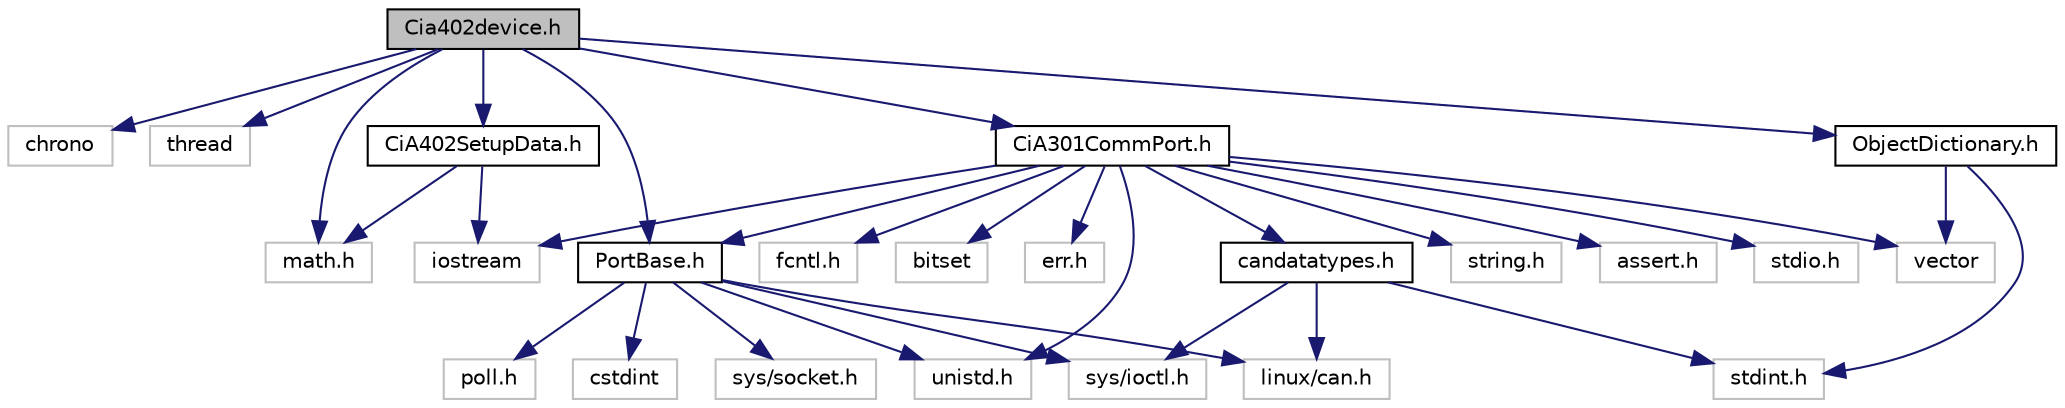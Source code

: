digraph "Cia402device.h"
{
  bgcolor="transparent";
  edge [fontname="Helvetica",fontsize="10",labelfontname="Helvetica",labelfontsize="10"];
  node [fontname="Helvetica",fontsize="10",shape=record];
  Node1 [label="Cia402device.h",height=0.2,width=0.4,color="black", fillcolor="grey75", style="filled", fontcolor="black"];
  Node1 -> Node2 [color="midnightblue",fontsize="10",style="solid"];
  Node2 [label="chrono",height=0.2,width=0.4,color="grey75"];
  Node1 -> Node3 [color="midnightblue",fontsize="10",style="solid"];
  Node3 [label="thread",height=0.2,width=0.4,color="grey75"];
  Node1 -> Node4 [color="midnightblue",fontsize="10",style="solid"];
  Node4 [label="math.h",height=0.2,width=0.4,color="grey75"];
  Node1 -> Node5 [color="midnightblue",fontsize="10",style="solid"];
  Node5 [label="CiA301CommPort.h",height=0.2,width=0.4,color="black",URL="$CiA301CommPort_8h.html"];
  Node5 -> Node6 [color="midnightblue",fontsize="10",style="solid"];
  Node6 [label="iostream",height=0.2,width=0.4,color="grey75"];
  Node5 -> Node7 [color="midnightblue",fontsize="10",style="solid"];
  Node7 [label="bitset",height=0.2,width=0.4,color="grey75"];
  Node5 -> Node8 [color="midnightblue",fontsize="10",style="solid"];
  Node8 [label="err.h",height=0.2,width=0.4,color="grey75"];
  Node5 -> Node9 [color="midnightblue",fontsize="10",style="solid"];
  Node9 [label="unistd.h",height=0.2,width=0.4,color="grey75"];
  Node5 -> Node10 [color="midnightblue",fontsize="10",style="solid"];
  Node10 [label="vector",height=0.2,width=0.4,color="grey75"];
  Node5 -> Node11 [color="midnightblue",fontsize="10",style="solid"];
  Node11 [label="string.h",height=0.2,width=0.4,color="grey75"];
  Node5 -> Node12 [color="midnightblue",fontsize="10",style="solid"];
  Node12 [label="assert.h",height=0.2,width=0.4,color="grey75"];
  Node5 -> Node13 [color="midnightblue",fontsize="10",style="solid"];
  Node13 [label="stdio.h",height=0.2,width=0.4,color="grey75"];
  Node5 -> Node14 [color="midnightblue",fontsize="10",style="solid"];
  Node14 [label="fcntl.h",height=0.2,width=0.4,color="grey75"];
  Node5 -> Node15 [color="midnightblue",fontsize="10",style="solid"];
  Node15 [label="candatatypes.h",height=0.2,width=0.4,color="black",URL="$candatatypes_8h.html"];
  Node15 -> Node16 [color="midnightblue",fontsize="10",style="solid"];
  Node16 [label="linux/can.h",height=0.2,width=0.4,color="grey75"];
  Node15 -> Node17 [color="midnightblue",fontsize="10",style="solid"];
  Node17 [label="sys/ioctl.h",height=0.2,width=0.4,color="grey75"];
  Node15 -> Node18 [color="midnightblue",fontsize="10",style="solid"];
  Node18 [label="stdint.h",height=0.2,width=0.4,color="grey75"];
  Node5 -> Node19 [color="midnightblue",fontsize="10",style="solid"];
  Node19 [label="PortBase.h",height=0.2,width=0.4,color="black",URL="$PortBase_8h.html"];
  Node19 -> Node20 [color="midnightblue",fontsize="10",style="solid"];
  Node20 [label="cstdint",height=0.2,width=0.4,color="grey75"];
  Node19 -> Node9 [color="midnightblue",fontsize="10",style="solid"];
  Node19 -> Node21 [color="midnightblue",fontsize="10",style="solid"];
  Node21 [label="sys/socket.h",height=0.2,width=0.4,color="grey75"];
  Node19 -> Node22 [color="midnightblue",fontsize="10",style="solid"];
  Node22 [label="poll.h",height=0.2,width=0.4,color="grey75"];
  Node19 -> Node17 [color="midnightblue",fontsize="10",style="solid"];
  Node19 -> Node16 [color="midnightblue",fontsize="10",style="solid"];
  Node1 -> Node23 [color="midnightblue",fontsize="10",style="solid"];
  Node23 [label="ObjectDictionary.h",height=0.2,width=0.4,color="black",URL="$ObjectDictionary_8h.html"];
  Node23 -> Node10 [color="midnightblue",fontsize="10",style="solid"];
  Node23 -> Node18 [color="midnightblue",fontsize="10",style="solid"];
  Node1 -> Node19 [color="midnightblue",fontsize="10",style="solid"];
  Node1 -> Node24 [color="midnightblue",fontsize="10",style="solid"];
  Node24 [label="CiA402SetupData.h",height=0.2,width=0.4,color="black",URL="$CiA402SetupData_8h.html"];
  Node24 -> Node4 [color="midnightblue",fontsize="10",style="solid"];
  Node24 -> Node6 [color="midnightblue",fontsize="10",style="solid"];
}
